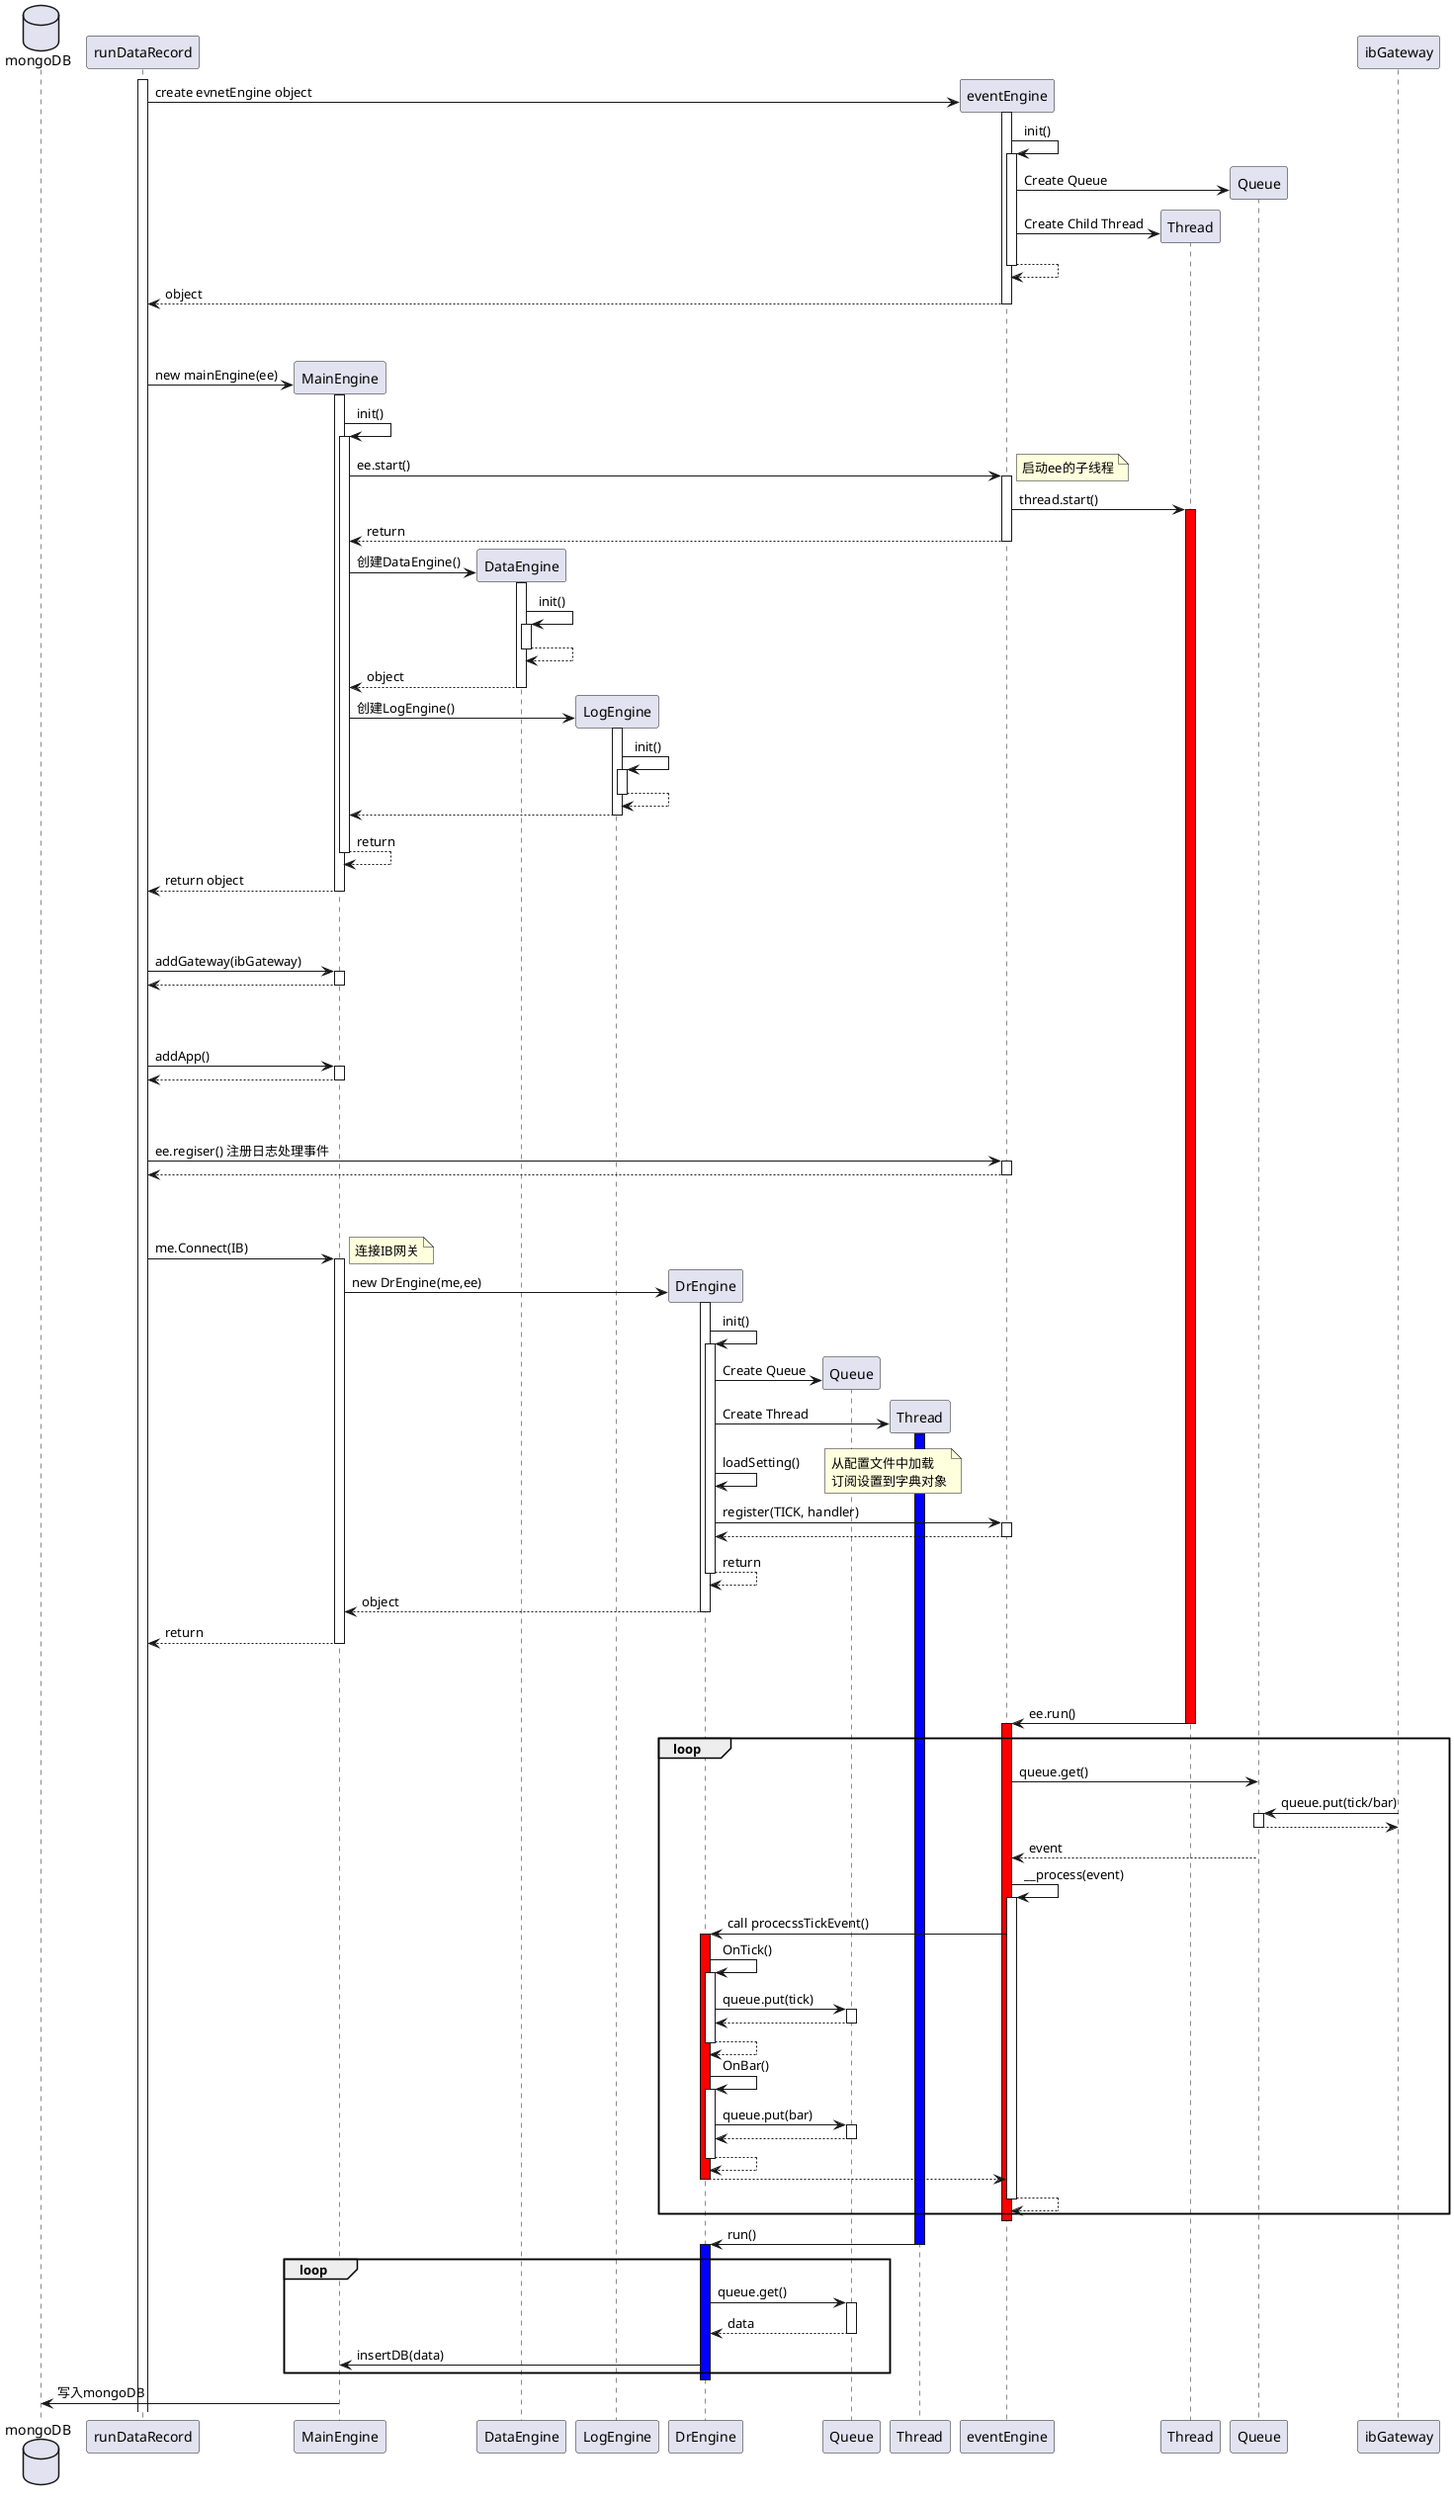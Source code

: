 @startuml
database mongoDB as db
participant runDataRecord as run
participant MainEngine as me
participant DataEngine as dt
participant LogEngine as le
participant DrEngine as dr
participant Queue as drq
participant Thread as drt
participant eventEngine as ee
participant Thread as eet
participant Queue as eeq
participant ibGateway as gw


activate run
    run->ee ** :create evnetEngine object
        activate ee
        ee->ee ++ : init()
            ee->eeq ** : Create Queue
            ee->eet ** : Create Child Thread
            return
        return object
|||
|||
    run->me ** : new mainEngine(ee)
        activate me
        me->me ++ : init()
            me->ee ++ : ee.start()
            note right: 启动ee的子线程
                ee->eet ++ #red : thread.start()
                ee-->me--: return
            me->dt ** :创建DataEngine()
                activate dt
                dt->dt ++ : init()
                    return
                return object
            me->le ** :创建LogEngine()
                activate le
                le->le ++ : init()
                    return
                return
            me-->me--:return
        me-->run--:return object
|||
|||
    run->me: addGateway(ibGateway)
        activate me
        return
|||
|||
    run->me: addApp()
    activate me
    return
|||
|||
    run->ee: ee.regiser() 注册日志处理事件
    activate ee
    return
|||
|||
    run->me++: me.Connect(IB)
        note right: 连接IB网关
        me->dr**: new DrEngine(me,ee)
            activate dr
            dr->dr++:init()
                dr->drq **:Create Queue
                dr->drt **:Create Thread
                    activate drt #blue
                dr->dr:loadSetting()
                    note right
                    从配置文件中加载
                    订阅设置到字典对象
                    end note
                dr->ee++:register(TICK, handler)
                    return
                dr-->dr -- : return
            'return object
            dr-->me--: object
        run<--me--:return

|||
|||
    eet->ee--: ee.run()
        activate ee #red
        loop
            ee->eeq:queue.get()
            gw->eeq ++: queue.put(tick/bar)
                return
            eeq-->ee: event
            ee->ee ++ : __process(event)
                ee->dr ++ #red :call procecssTickEvent()
                    dr->dr ++ :OnTick()
                        dr->drq ++: queue.put(tick)
                            return
                        return

                    dr->dr ++ :OnBar()
                        dr->drq ++: queue.put(bar)
                            return
                        return
                    return
                return
        end loop
        deactivate ee


    drt->dr -- :run()
        activate dr #blue
        loop
            dr->drq ++ :queue.get()
            drq-->dr --:data
            dr->me:insertDB(data)
        end loop
        deactivate dr

    me->db: 写入mongoDB

@enduml
